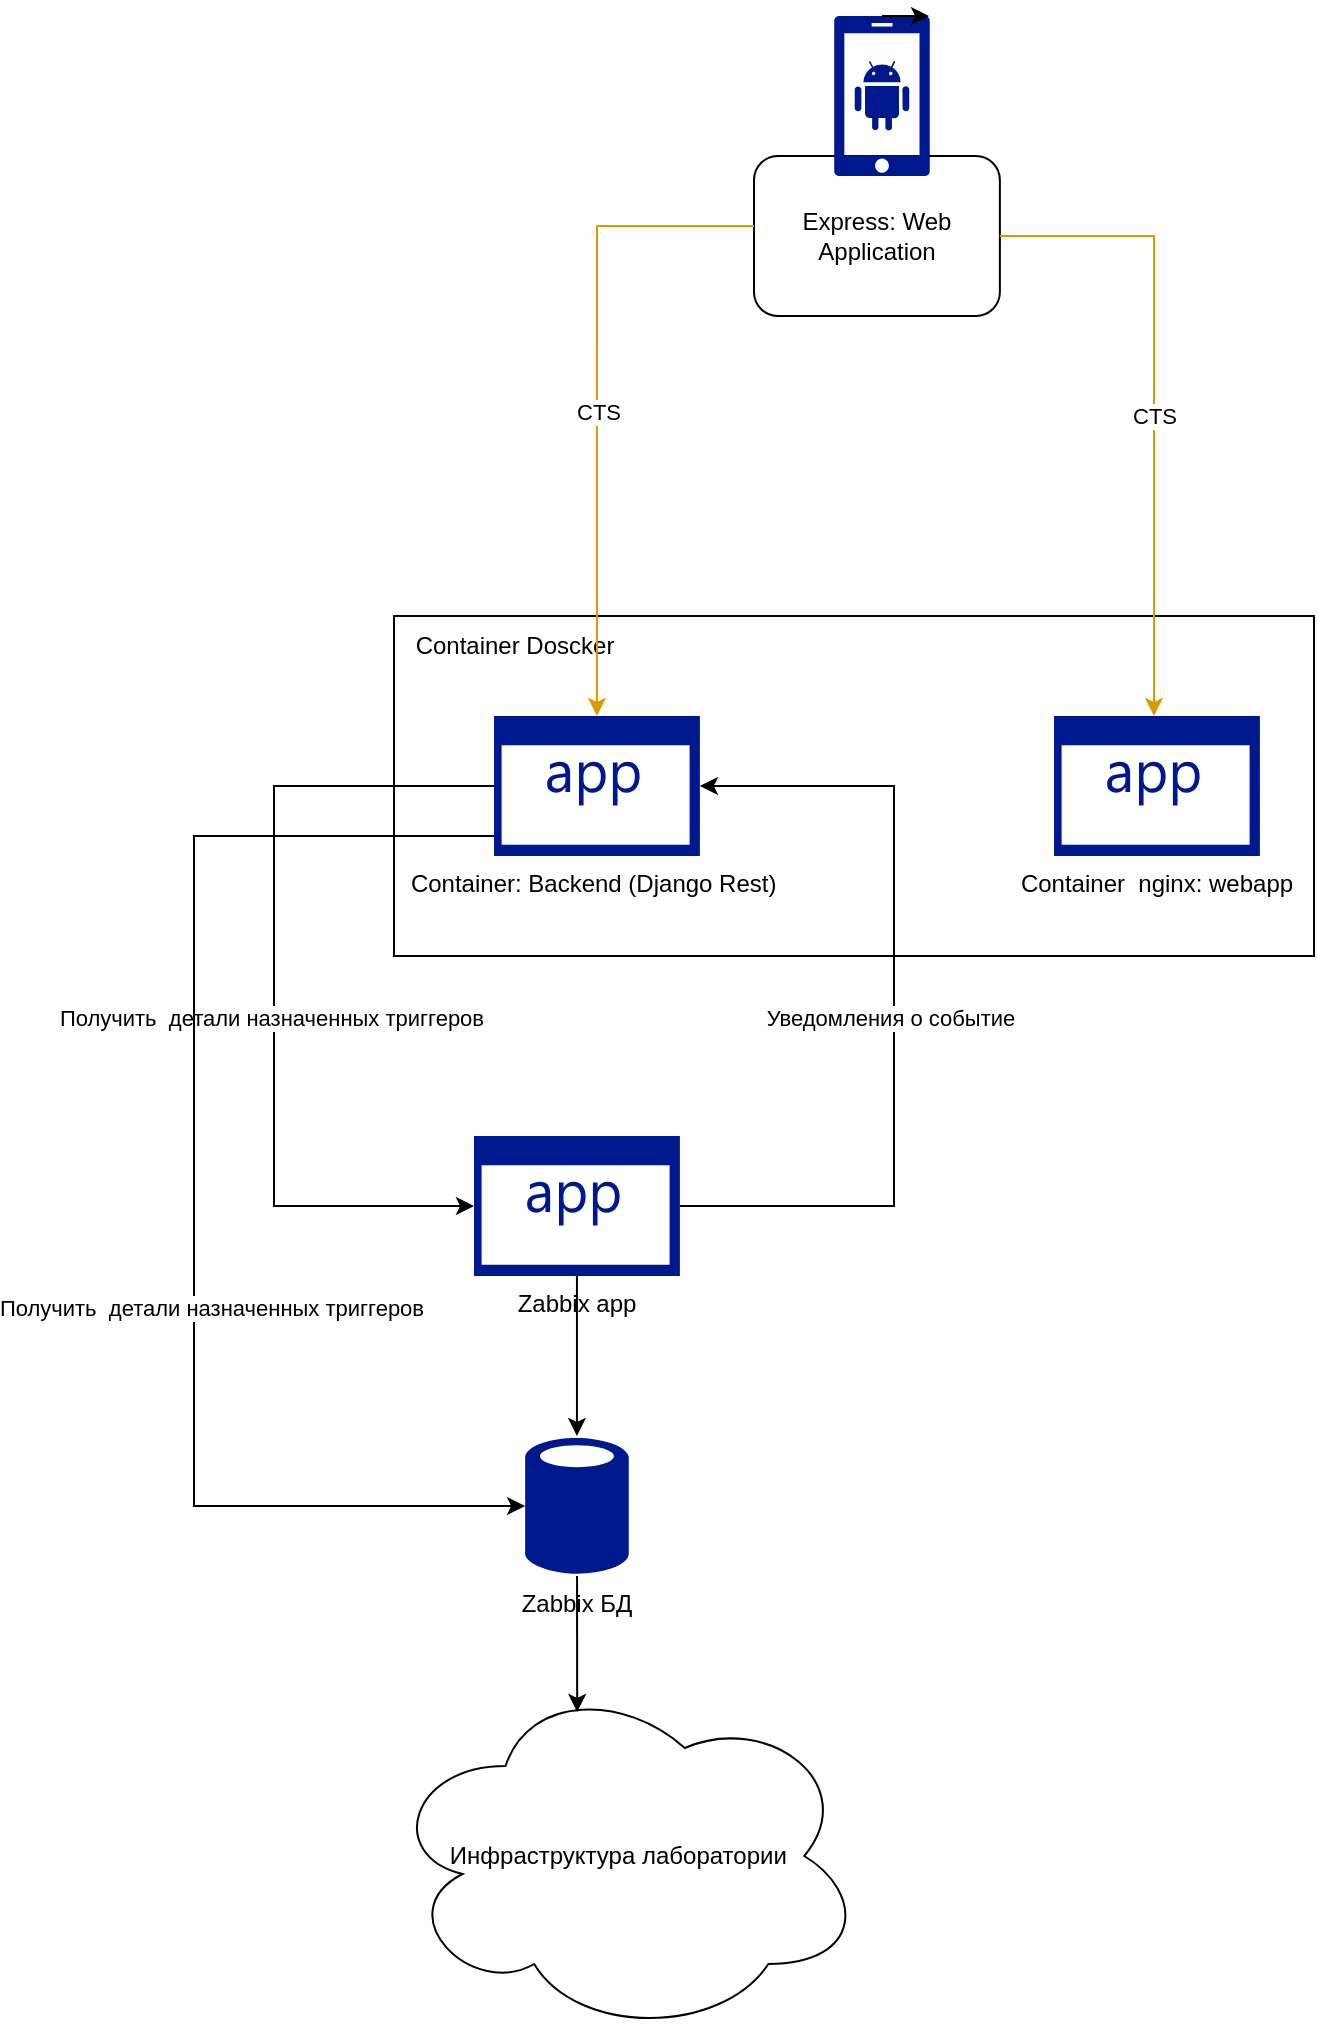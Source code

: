 <mxfile version="22.1.21" type="github">
  <diagram name="Страница — 1" id="bJoPLygFJOJP_rjStDM6">
    <mxGraphModel dx="2899" dy="1940" grid="1" gridSize="10" guides="1" tooltips="1" connect="1" arrows="1" fold="1" page="1" pageScale="1" pageWidth="827" pageHeight="1169" math="0" shadow="0">
      <root>
        <mxCell id="0" />
        <mxCell id="1" parent="0" />
        <mxCell id="Rf2RZT0Yp-3sF4Ba2RFu-35" value="Express: Web Application" style="rounded=1;whiteSpace=wrap;html=1;" vertex="1" parent="1">
          <mxGeometry x="-440" y="-150" width="122.94" height="80" as="geometry" />
        </mxCell>
        <mxCell id="Rf2RZT0Yp-3sF4Ba2RFu-29" value="" style="sketch=0;aspect=fixed;pointerEvents=1;shadow=0;dashed=0;html=1;strokeColor=none;labelPosition=center;verticalLabelPosition=bottom;verticalAlign=top;align=center;fillColor=#00188D;shape=mxgraph.mscae.enterprise.android_phone" vertex="1" parent="1">
          <mxGeometry x="-400" y="-220" width="48" height="80" as="geometry" />
        </mxCell>
        <mxCell id="Rf2RZT0Yp-3sF4Ba2RFu-30" value="" style="rounded=0;whiteSpace=wrap;html=1;" vertex="1" parent="1">
          <mxGeometry x="-620" y="80" width="460" height="170" as="geometry" />
        </mxCell>
        <mxCell id="Rf2RZT0Yp-3sF4Ba2RFu-21" value="Container: Backend (Django Rest)&amp;nbsp;" style="sketch=0;aspect=fixed;pointerEvents=1;shadow=0;dashed=0;html=1;strokeColor=none;labelPosition=center;verticalLabelPosition=bottom;verticalAlign=top;align=center;fillColor=#00188D;shape=mxgraph.mscae.enterprise.application" vertex="1" parent="1">
          <mxGeometry x="-570" y="130" width="102.94" height="70" as="geometry" />
        </mxCell>
        <mxCell id="Rf2RZT0Yp-3sF4Ba2RFu-22" value="Zabbix БД" style="sketch=0;aspect=fixed;pointerEvents=1;shadow=0;dashed=0;html=1;strokeColor=none;labelPosition=center;verticalLabelPosition=bottom;verticalAlign=top;align=center;fillColor=#00188D;shape=mxgraph.mscae.enterprise.database_generic" vertex="1" parent="1">
          <mxGeometry x="-554.43" y="490" width="51.8" height="70" as="geometry" />
        </mxCell>
        <mxCell id="Rf2RZT0Yp-3sF4Ba2RFu-23" value="Container&amp;nbsp; nginx: webapp" style="sketch=0;aspect=fixed;pointerEvents=1;shadow=0;dashed=0;html=1;strokeColor=none;labelPosition=center;verticalLabelPosition=bottom;verticalAlign=top;align=center;fillColor=#00188D;shape=mxgraph.mscae.enterprise.application" vertex="1" parent="1">
          <mxGeometry x="-290" y="130" width="102.94" height="70" as="geometry" />
        </mxCell>
        <mxCell id="Rf2RZT0Yp-3sF4Ba2RFu-28" style="rounded=0;orthogonalLoop=1;jettySize=auto;html=1;" edge="1" parent="1" source="Rf2RZT0Yp-3sF4Ba2RFu-27" target="Rf2RZT0Yp-3sF4Ba2RFu-22">
          <mxGeometry relative="1" as="geometry" />
        </mxCell>
        <mxCell id="Rf2RZT0Yp-3sF4Ba2RFu-27" value="Zabbix app" style="sketch=0;aspect=fixed;pointerEvents=1;shadow=0;dashed=0;html=1;strokeColor=none;labelPosition=center;verticalLabelPosition=bottom;verticalAlign=top;align=center;fillColor=#00188D;shape=mxgraph.mscae.enterprise.application" vertex="1" parent="1">
          <mxGeometry x="-580" y="340" width="102.94" height="70" as="geometry" />
        </mxCell>
        <mxCell id="Rf2RZT0Yp-3sF4Ba2RFu-31" value="Container Doscker" style="text;html=1;align=center;verticalAlign=middle;resizable=0;points=[];autosize=1;strokeColor=none;fillColor=none;" vertex="1" parent="1">
          <mxGeometry x="-620" y="80" width="120" height="30" as="geometry" />
        </mxCell>
        <mxCell id="Rf2RZT0Yp-3sF4Ba2RFu-37" style="edgeStyle=orthogonalEdgeStyle;rounded=0;orthogonalLoop=1;jettySize=auto;html=1;fillColor=#ffe6cc;strokeColor=#d79b00;" edge="1" parent="1" source="Rf2RZT0Yp-3sF4Ba2RFu-35" target="Rf2RZT0Yp-3sF4Ba2RFu-23">
          <mxGeometry relative="1" as="geometry">
            <Array as="points">
              <mxPoint x="-240" y="-110" />
            </Array>
          </mxGeometry>
        </mxCell>
        <mxCell id="Rf2RZT0Yp-3sF4Ba2RFu-39" value="CTS" style="edgeLabel;html=1;align=center;verticalAlign=middle;resizable=0;points=[];" vertex="1" connectable="0" parent="Rf2RZT0Yp-3sF4Ba2RFu-37">
          <mxGeometry x="0.217" y="-1" relative="1" as="geometry">
            <mxPoint x="1" y="-26" as="offset" />
          </mxGeometry>
        </mxCell>
        <mxCell id="Rf2RZT0Yp-3sF4Ba2RFu-40" style="rounded=0;orthogonalLoop=1;jettySize=auto;html=1;entryX=0.5;entryY=0;entryDx=0;entryDy=0;entryPerimeter=0;edgeStyle=orthogonalEdgeStyle;fillColor=#ffe6cc;strokeColor=#d79b00;" edge="1" parent="1" source="Rf2RZT0Yp-3sF4Ba2RFu-35" target="Rf2RZT0Yp-3sF4Ba2RFu-21">
          <mxGeometry relative="1" as="geometry">
            <Array as="points">
              <mxPoint x="-518" y="-115" />
            </Array>
          </mxGeometry>
        </mxCell>
        <mxCell id="Rf2RZT0Yp-3sF4Ba2RFu-42" value="CTS" style="edgeLabel;html=1;align=center;verticalAlign=middle;resizable=0;points=[];" vertex="1" connectable="0" parent="Rf2RZT0Yp-3sF4Ba2RFu-40">
          <mxGeometry x="0.197" y="1" relative="1" as="geometry">
            <mxPoint x="-1" y="-22" as="offset" />
          </mxGeometry>
        </mxCell>
        <mxCell id="Rf2RZT0Yp-3sF4Ba2RFu-45" style="edgeStyle=orthogonalEdgeStyle;rounded=0;orthogonalLoop=1;jettySize=auto;html=1;entryX=1;entryY=0.5;entryDx=0;entryDy=0;entryPerimeter=0;" edge="1" parent="1" source="Rf2RZT0Yp-3sF4Ba2RFu-27" target="Rf2RZT0Yp-3sF4Ba2RFu-21">
          <mxGeometry relative="1" as="geometry">
            <Array as="points">
              <mxPoint x="-370" y="375" />
              <mxPoint x="-370" y="165" />
            </Array>
          </mxGeometry>
        </mxCell>
        <mxCell id="Rf2RZT0Yp-3sF4Ba2RFu-49" value="Уведомления о событие" style="edgeLabel;html=1;align=center;verticalAlign=middle;resizable=0;points=[];" vertex="1" connectable="0" parent="Rf2RZT0Yp-3sF4Ba2RFu-45">
          <mxGeometry x="-0.056" y="2" relative="1" as="geometry">
            <mxPoint y="-6" as="offset" />
          </mxGeometry>
        </mxCell>
        <mxCell id="Rf2RZT0Yp-3sF4Ba2RFu-47" style="edgeStyle=orthogonalEdgeStyle;rounded=0;orthogonalLoop=1;jettySize=auto;html=1;entryX=0;entryY=0.5;entryDx=0;entryDy=0;entryPerimeter=0;" edge="1" parent="1" source="Rf2RZT0Yp-3sF4Ba2RFu-21" target="Rf2RZT0Yp-3sF4Ba2RFu-27">
          <mxGeometry relative="1" as="geometry">
            <Array as="points">
              <mxPoint x="-680" y="165" />
              <mxPoint x="-680" y="375" />
            </Array>
          </mxGeometry>
        </mxCell>
        <mxCell id="Rf2RZT0Yp-3sF4Ba2RFu-48" value="Получить&amp;nbsp; детали назначенных триггеров&amp;nbsp;" style="edgeLabel;html=1;align=center;verticalAlign=middle;resizable=0;points=[];" vertex="1" connectable="0" parent="Rf2RZT0Yp-3sF4Ba2RFu-47">
          <mxGeometry x="-0.045" y="-4" relative="1" as="geometry">
            <mxPoint x="4" y="25" as="offset" />
          </mxGeometry>
        </mxCell>
        <mxCell id="Rf2RZT0Yp-3sF4Ba2RFu-50" style="edgeStyle=orthogonalEdgeStyle;rounded=0;orthogonalLoop=1;jettySize=auto;html=1;entryX=0;entryY=0.5;entryDx=0;entryDy=0;entryPerimeter=0;" edge="1" parent="1" source="Rf2RZT0Yp-3sF4Ba2RFu-21" target="Rf2RZT0Yp-3sF4Ba2RFu-22">
          <mxGeometry relative="1" as="geometry">
            <Array as="points">
              <mxPoint x="-720" y="190" />
              <mxPoint x="-720" y="525" />
            </Array>
          </mxGeometry>
        </mxCell>
        <mxCell id="Rf2RZT0Yp-3sF4Ba2RFu-53" value="Получить&amp;nbsp; детали назначенных триггеров&amp;nbsp;" style="edgeLabel;html=1;align=center;verticalAlign=middle;resizable=0;points=[];" vertex="1" connectable="0" parent="Rf2RZT0Yp-3sF4Ba2RFu-50">
          <mxGeometry x="-0.464" y="2" relative="1" as="geometry">
            <mxPoint x="8" y="211" as="offset" />
          </mxGeometry>
        </mxCell>
        <mxCell id="Rf2RZT0Yp-3sF4Ba2RFu-54" value="Инфраструктура лаборатории&amp;nbsp;&amp;nbsp;" style="ellipse;shape=cloud;whiteSpace=wrap;html=1;" vertex="1" parent="1">
          <mxGeometry x="-624" y="610" width="239" height="180" as="geometry" />
        </mxCell>
        <mxCell id="Rf2RZT0Yp-3sF4Ba2RFu-55" style="rounded=0;orthogonalLoop=1;jettySize=auto;html=1;entryX=0.4;entryY=0.1;entryDx=0;entryDy=0;entryPerimeter=0;" edge="1" parent="1" source="Rf2RZT0Yp-3sF4Ba2RFu-22" target="Rf2RZT0Yp-3sF4Ba2RFu-54">
          <mxGeometry relative="1" as="geometry" />
        </mxCell>
        <mxCell id="Rf2RZT0Yp-3sF4Ba2RFu-56" style="edgeStyle=orthogonalEdgeStyle;rounded=0;orthogonalLoop=1;jettySize=auto;html=1;exitX=0.5;exitY=0;exitDx=0;exitDy=0;exitPerimeter=0;entryX=0.99;entryY=0.01;entryDx=0;entryDy=0;entryPerimeter=0;" edge="1" parent="1" source="Rf2RZT0Yp-3sF4Ba2RFu-29" target="Rf2RZT0Yp-3sF4Ba2RFu-29">
          <mxGeometry relative="1" as="geometry" />
        </mxCell>
      </root>
    </mxGraphModel>
  </diagram>
</mxfile>
